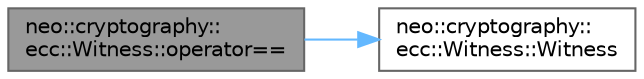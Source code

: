 digraph "neo::cryptography::ecc::Witness::operator=="
{
 // LATEX_PDF_SIZE
  bgcolor="transparent";
  edge [fontname=Helvetica,fontsize=10,labelfontname=Helvetica,labelfontsize=10];
  node [fontname=Helvetica,fontsize=10,shape=box,height=0.2,width=0.4];
  rankdir="LR";
  Node1 [id="Node000001",label="neo::cryptography::\lecc::Witness::operator==",height=0.2,width=0.4,color="gray40", fillcolor="grey60", style="filled", fontcolor="black",tooltip="Checks if this witness is equal to another witness."];
  Node1 -> Node2 [id="edge1_Node000001_Node000002",color="steelblue1",style="solid",tooltip=" "];
  Node2 [id="Node000002",label="neo::cryptography::\lecc::Witness::Witness",height=0.2,width=0.4,color="grey40", fillcolor="white", style="filled",URL="$classneo_1_1cryptography_1_1ecc_1_1_witness.html#a5f0c78a3359866cfdc1d1ac247ec54ce",tooltip="Constructs an empty Witness."];
}
